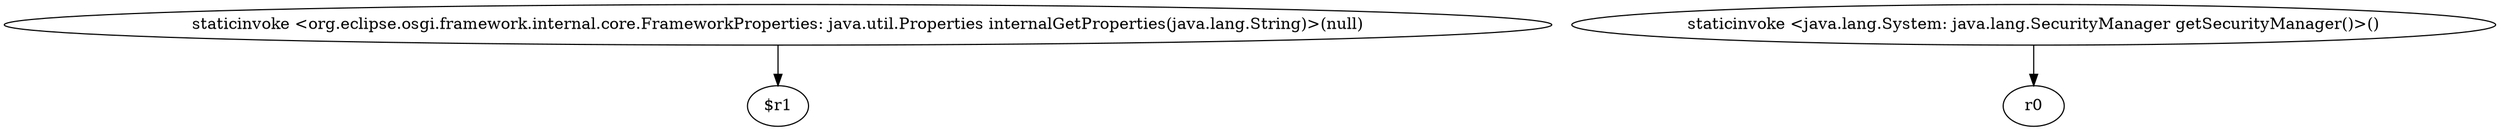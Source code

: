 digraph g {
0[label="staticinvoke <org.eclipse.osgi.framework.internal.core.FrameworkProperties: java.util.Properties internalGetProperties(java.lang.String)>(null)"]
1[label="$r1"]
0->1[label=""]
2[label="staticinvoke <java.lang.System: java.lang.SecurityManager getSecurityManager()>()"]
3[label="r0"]
2->3[label=""]
}